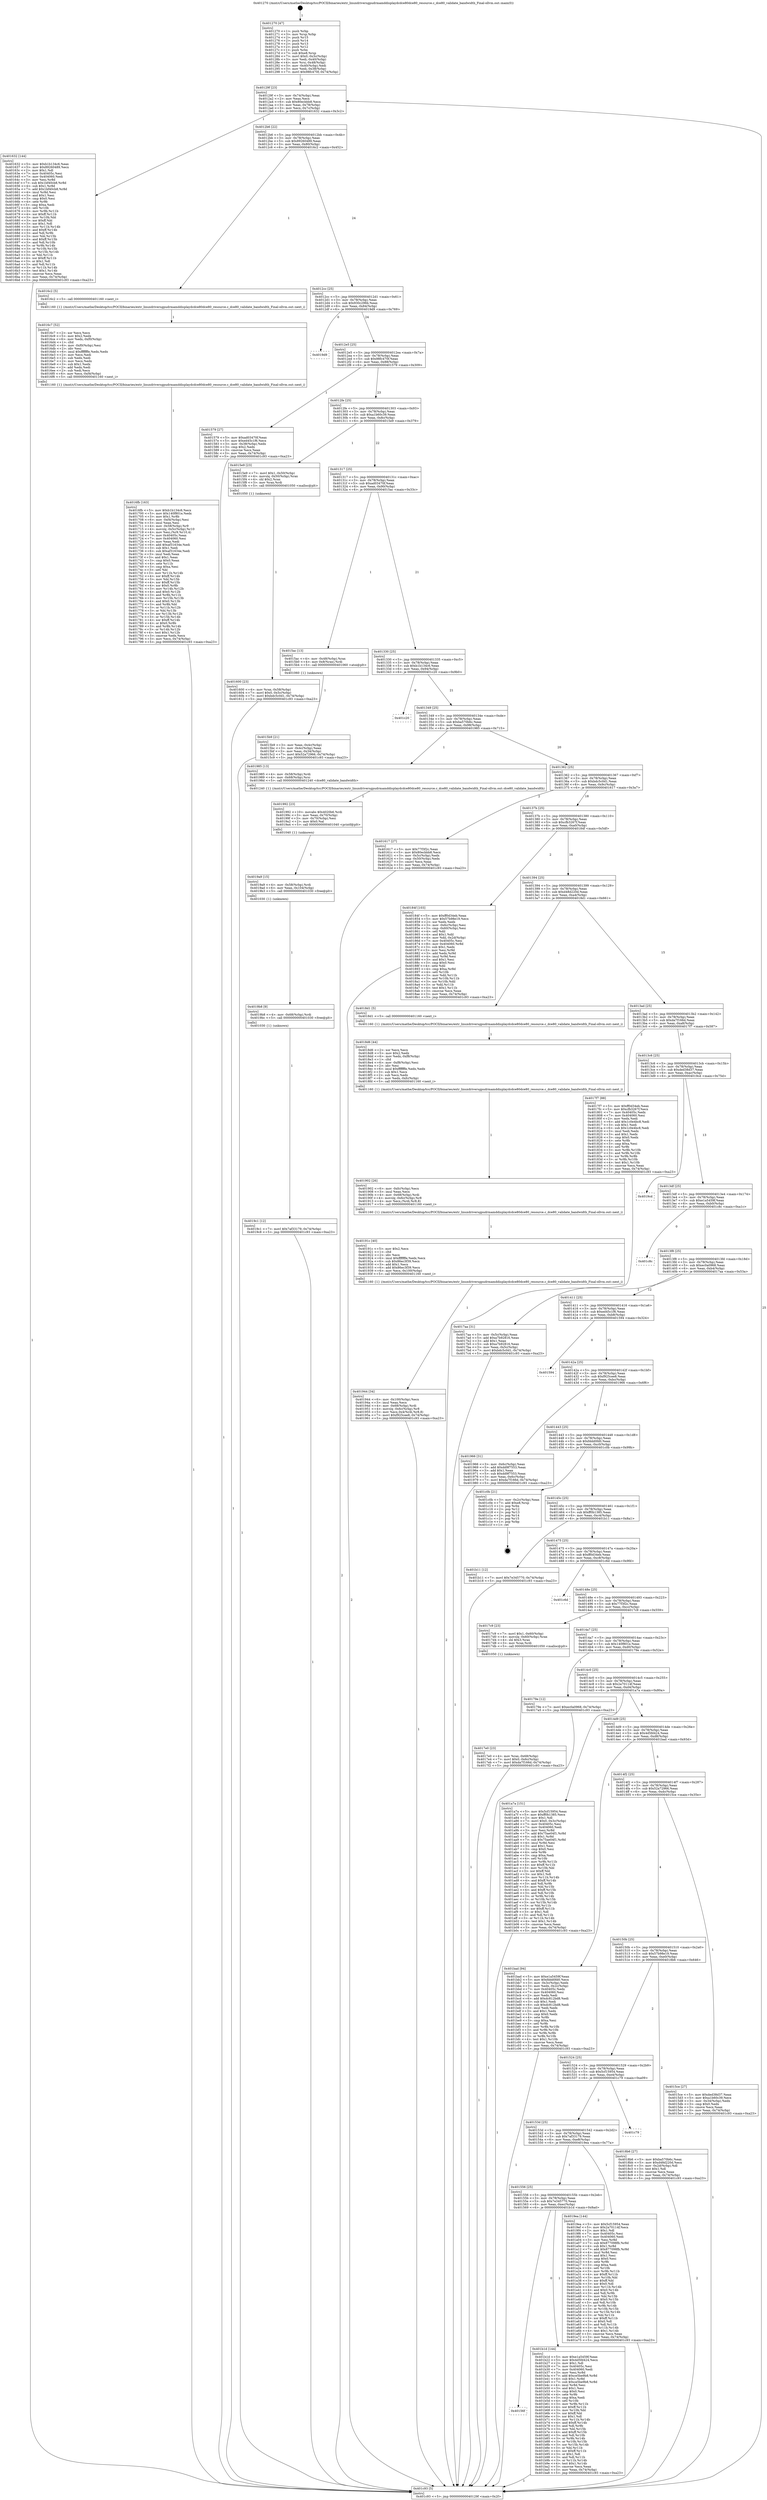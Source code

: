 digraph "0x401270" {
  label = "0x401270 (/mnt/c/Users/mathe/Desktop/tcc/POCII/binaries/extr_linuxdriversgpudrmamddisplaydcdce80dce80_resource.c_dce80_validate_bandwidth_Final-ollvm.out::main(0))"
  labelloc = "t"
  node[shape=record]

  Entry [label="",width=0.3,height=0.3,shape=circle,fillcolor=black,style=filled]
  "0x40129f" [label="{
     0x40129f [23]\l
     | [instrs]\l
     &nbsp;&nbsp;0x40129f \<+3\>: mov -0x74(%rbp),%eax\l
     &nbsp;&nbsp;0x4012a2 \<+2\>: mov %eax,%ecx\l
     &nbsp;&nbsp;0x4012a4 \<+6\>: sub $0x80ecbbb8,%ecx\l
     &nbsp;&nbsp;0x4012aa \<+3\>: mov %eax,-0x78(%rbp)\l
     &nbsp;&nbsp;0x4012ad \<+3\>: mov %ecx,-0x7c(%rbp)\l
     &nbsp;&nbsp;0x4012b0 \<+6\>: je 0000000000401632 \<main+0x3c2\>\l
  }"]
  "0x401632" [label="{
     0x401632 [144]\l
     | [instrs]\l
     &nbsp;&nbsp;0x401632 \<+5\>: mov $0xb1b134c6,%eax\l
     &nbsp;&nbsp;0x401637 \<+5\>: mov $0x89260489,%ecx\l
     &nbsp;&nbsp;0x40163c \<+2\>: mov $0x1,%dl\l
     &nbsp;&nbsp;0x40163e \<+7\>: mov 0x40405c,%esi\l
     &nbsp;&nbsp;0x401645 \<+7\>: mov 0x404060,%edi\l
     &nbsp;&nbsp;0x40164c \<+3\>: mov %esi,%r8d\l
     &nbsp;&nbsp;0x40164f \<+7\>: sub $0x1bf40cb8,%r8d\l
     &nbsp;&nbsp;0x401656 \<+4\>: sub $0x1,%r8d\l
     &nbsp;&nbsp;0x40165a \<+7\>: add $0x1bf40cb8,%r8d\l
     &nbsp;&nbsp;0x401661 \<+4\>: imul %r8d,%esi\l
     &nbsp;&nbsp;0x401665 \<+3\>: and $0x1,%esi\l
     &nbsp;&nbsp;0x401668 \<+3\>: cmp $0x0,%esi\l
     &nbsp;&nbsp;0x40166b \<+4\>: sete %r9b\l
     &nbsp;&nbsp;0x40166f \<+3\>: cmp $0xa,%edi\l
     &nbsp;&nbsp;0x401672 \<+4\>: setl %r10b\l
     &nbsp;&nbsp;0x401676 \<+3\>: mov %r9b,%r11b\l
     &nbsp;&nbsp;0x401679 \<+4\>: xor $0xff,%r11b\l
     &nbsp;&nbsp;0x40167d \<+3\>: mov %r10b,%bl\l
     &nbsp;&nbsp;0x401680 \<+3\>: xor $0xff,%bl\l
     &nbsp;&nbsp;0x401683 \<+3\>: xor $0x1,%dl\l
     &nbsp;&nbsp;0x401686 \<+3\>: mov %r11b,%r14b\l
     &nbsp;&nbsp;0x401689 \<+4\>: and $0xff,%r14b\l
     &nbsp;&nbsp;0x40168d \<+3\>: and %dl,%r9b\l
     &nbsp;&nbsp;0x401690 \<+3\>: mov %bl,%r15b\l
     &nbsp;&nbsp;0x401693 \<+4\>: and $0xff,%r15b\l
     &nbsp;&nbsp;0x401697 \<+3\>: and %dl,%r10b\l
     &nbsp;&nbsp;0x40169a \<+3\>: or %r9b,%r14b\l
     &nbsp;&nbsp;0x40169d \<+3\>: or %r10b,%r15b\l
     &nbsp;&nbsp;0x4016a0 \<+3\>: xor %r15b,%r14b\l
     &nbsp;&nbsp;0x4016a3 \<+3\>: or %bl,%r11b\l
     &nbsp;&nbsp;0x4016a6 \<+4\>: xor $0xff,%r11b\l
     &nbsp;&nbsp;0x4016aa \<+3\>: or $0x1,%dl\l
     &nbsp;&nbsp;0x4016ad \<+3\>: and %dl,%r11b\l
     &nbsp;&nbsp;0x4016b0 \<+3\>: or %r11b,%r14b\l
     &nbsp;&nbsp;0x4016b3 \<+4\>: test $0x1,%r14b\l
     &nbsp;&nbsp;0x4016b7 \<+3\>: cmovne %ecx,%eax\l
     &nbsp;&nbsp;0x4016ba \<+3\>: mov %eax,-0x74(%rbp)\l
     &nbsp;&nbsp;0x4016bd \<+5\>: jmp 0000000000401c93 \<main+0xa23\>\l
  }"]
  "0x4012b6" [label="{
     0x4012b6 [22]\l
     | [instrs]\l
     &nbsp;&nbsp;0x4012b6 \<+5\>: jmp 00000000004012bb \<main+0x4b\>\l
     &nbsp;&nbsp;0x4012bb \<+3\>: mov -0x78(%rbp),%eax\l
     &nbsp;&nbsp;0x4012be \<+5\>: sub $0x89260489,%eax\l
     &nbsp;&nbsp;0x4012c3 \<+3\>: mov %eax,-0x80(%rbp)\l
     &nbsp;&nbsp;0x4012c6 \<+6\>: je 00000000004016c2 \<main+0x452\>\l
  }"]
  Exit [label="",width=0.3,height=0.3,shape=circle,fillcolor=black,style=filled,peripheries=2]
  "0x4016c2" [label="{
     0x4016c2 [5]\l
     | [instrs]\l
     &nbsp;&nbsp;0x4016c2 \<+5\>: call 0000000000401160 \<next_i\>\l
     | [calls]\l
     &nbsp;&nbsp;0x401160 \{1\} (/mnt/c/Users/mathe/Desktop/tcc/POCII/binaries/extr_linuxdriversgpudrmamddisplaydcdce80dce80_resource.c_dce80_validate_bandwidth_Final-ollvm.out::next_i)\l
  }"]
  "0x4012cc" [label="{
     0x4012cc [25]\l
     | [instrs]\l
     &nbsp;&nbsp;0x4012cc \<+5\>: jmp 00000000004012d1 \<main+0x61\>\l
     &nbsp;&nbsp;0x4012d1 \<+3\>: mov -0x78(%rbp),%eax\l
     &nbsp;&nbsp;0x4012d4 \<+5\>: sub $0x930c296b,%eax\l
     &nbsp;&nbsp;0x4012d9 \<+6\>: mov %eax,-0x84(%rbp)\l
     &nbsp;&nbsp;0x4012df \<+6\>: je 00000000004019d9 \<main+0x769\>\l
  }"]
  "0x40156f" [label="{
     0x40156f\l
  }", style=dashed]
  "0x4019d9" [label="{
     0x4019d9\l
  }", style=dashed]
  "0x4012e5" [label="{
     0x4012e5 [25]\l
     | [instrs]\l
     &nbsp;&nbsp;0x4012e5 \<+5\>: jmp 00000000004012ea \<main+0x7a\>\l
     &nbsp;&nbsp;0x4012ea \<+3\>: mov -0x78(%rbp),%eax\l
     &nbsp;&nbsp;0x4012ed \<+5\>: sub $0x98fc470f,%eax\l
     &nbsp;&nbsp;0x4012f2 \<+6\>: mov %eax,-0x88(%rbp)\l
     &nbsp;&nbsp;0x4012f8 \<+6\>: je 0000000000401579 \<main+0x309\>\l
  }"]
  "0x401b1d" [label="{
     0x401b1d [144]\l
     | [instrs]\l
     &nbsp;&nbsp;0x401b1d \<+5\>: mov $0xe1a5459f,%eax\l
     &nbsp;&nbsp;0x401b22 \<+5\>: mov $0x4d5fd424,%ecx\l
     &nbsp;&nbsp;0x401b27 \<+2\>: mov $0x1,%dl\l
     &nbsp;&nbsp;0x401b29 \<+7\>: mov 0x40405c,%esi\l
     &nbsp;&nbsp;0x401b30 \<+7\>: mov 0x404060,%edi\l
     &nbsp;&nbsp;0x401b37 \<+3\>: mov %esi,%r8d\l
     &nbsp;&nbsp;0x401b3a \<+7\>: add $0xce5be9b8,%r8d\l
     &nbsp;&nbsp;0x401b41 \<+4\>: sub $0x1,%r8d\l
     &nbsp;&nbsp;0x401b45 \<+7\>: sub $0xce5be9b8,%r8d\l
     &nbsp;&nbsp;0x401b4c \<+4\>: imul %r8d,%esi\l
     &nbsp;&nbsp;0x401b50 \<+3\>: and $0x1,%esi\l
     &nbsp;&nbsp;0x401b53 \<+3\>: cmp $0x0,%esi\l
     &nbsp;&nbsp;0x401b56 \<+4\>: sete %r9b\l
     &nbsp;&nbsp;0x401b5a \<+3\>: cmp $0xa,%edi\l
     &nbsp;&nbsp;0x401b5d \<+4\>: setl %r10b\l
     &nbsp;&nbsp;0x401b61 \<+3\>: mov %r9b,%r11b\l
     &nbsp;&nbsp;0x401b64 \<+4\>: xor $0xff,%r11b\l
     &nbsp;&nbsp;0x401b68 \<+3\>: mov %r10b,%bl\l
     &nbsp;&nbsp;0x401b6b \<+3\>: xor $0xff,%bl\l
     &nbsp;&nbsp;0x401b6e \<+3\>: xor $0x1,%dl\l
     &nbsp;&nbsp;0x401b71 \<+3\>: mov %r11b,%r14b\l
     &nbsp;&nbsp;0x401b74 \<+4\>: and $0xff,%r14b\l
     &nbsp;&nbsp;0x401b78 \<+3\>: and %dl,%r9b\l
     &nbsp;&nbsp;0x401b7b \<+3\>: mov %bl,%r15b\l
     &nbsp;&nbsp;0x401b7e \<+4\>: and $0xff,%r15b\l
     &nbsp;&nbsp;0x401b82 \<+3\>: and %dl,%r10b\l
     &nbsp;&nbsp;0x401b85 \<+3\>: or %r9b,%r14b\l
     &nbsp;&nbsp;0x401b88 \<+3\>: or %r10b,%r15b\l
     &nbsp;&nbsp;0x401b8b \<+3\>: xor %r15b,%r14b\l
     &nbsp;&nbsp;0x401b8e \<+3\>: or %bl,%r11b\l
     &nbsp;&nbsp;0x401b91 \<+4\>: xor $0xff,%r11b\l
     &nbsp;&nbsp;0x401b95 \<+3\>: or $0x1,%dl\l
     &nbsp;&nbsp;0x401b98 \<+3\>: and %dl,%r11b\l
     &nbsp;&nbsp;0x401b9b \<+3\>: or %r11b,%r14b\l
     &nbsp;&nbsp;0x401b9e \<+4\>: test $0x1,%r14b\l
     &nbsp;&nbsp;0x401ba2 \<+3\>: cmovne %ecx,%eax\l
     &nbsp;&nbsp;0x401ba5 \<+3\>: mov %eax,-0x74(%rbp)\l
     &nbsp;&nbsp;0x401ba8 \<+5\>: jmp 0000000000401c93 \<main+0xa23\>\l
  }"]
  "0x401579" [label="{
     0x401579 [27]\l
     | [instrs]\l
     &nbsp;&nbsp;0x401579 \<+5\>: mov $0xad03470f,%eax\l
     &nbsp;&nbsp;0x40157e \<+5\>: mov $0xed45c1f6,%ecx\l
     &nbsp;&nbsp;0x401583 \<+3\>: mov -0x38(%rbp),%edx\l
     &nbsp;&nbsp;0x401586 \<+3\>: cmp $0x2,%edx\l
     &nbsp;&nbsp;0x401589 \<+3\>: cmovne %ecx,%eax\l
     &nbsp;&nbsp;0x40158c \<+3\>: mov %eax,-0x74(%rbp)\l
     &nbsp;&nbsp;0x40158f \<+5\>: jmp 0000000000401c93 \<main+0xa23\>\l
  }"]
  "0x4012fe" [label="{
     0x4012fe [25]\l
     | [instrs]\l
     &nbsp;&nbsp;0x4012fe \<+5\>: jmp 0000000000401303 \<main+0x93\>\l
     &nbsp;&nbsp;0x401303 \<+3\>: mov -0x78(%rbp),%eax\l
     &nbsp;&nbsp;0x401306 \<+5\>: sub $0xa1b60c39,%eax\l
     &nbsp;&nbsp;0x40130b \<+6\>: mov %eax,-0x8c(%rbp)\l
     &nbsp;&nbsp;0x401311 \<+6\>: je 00000000004015e9 \<main+0x379\>\l
  }"]
  "0x401c93" [label="{
     0x401c93 [5]\l
     | [instrs]\l
     &nbsp;&nbsp;0x401c93 \<+5\>: jmp 000000000040129f \<main+0x2f\>\l
  }"]
  "0x401270" [label="{
     0x401270 [47]\l
     | [instrs]\l
     &nbsp;&nbsp;0x401270 \<+1\>: push %rbp\l
     &nbsp;&nbsp;0x401271 \<+3\>: mov %rsp,%rbp\l
     &nbsp;&nbsp;0x401274 \<+2\>: push %r15\l
     &nbsp;&nbsp;0x401276 \<+2\>: push %r14\l
     &nbsp;&nbsp;0x401278 \<+2\>: push %r13\l
     &nbsp;&nbsp;0x40127a \<+2\>: push %r12\l
     &nbsp;&nbsp;0x40127c \<+1\>: push %rbx\l
     &nbsp;&nbsp;0x40127d \<+7\>: sub $0xe8,%rsp\l
     &nbsp;&nbsp;0x401284 \<+7\>: movl $0x0,-0x3c(%rbp)\l
     &nbsp;&nbsp;0x40128b \<+3\>: mov %edi,-0x40(%rbp)\l
     &nbsp;&nbsp;0x40128e \<+4\>: mov %rsi,-0x48(%rbp)\l
     &nbsp;&nbsp;0x401292 \<+3\>: mov -0x40(%rbp),%edi\l
     &nbsp;&nbsp;0x401295 \<+3\>: mov %edi,-0x38(%rbp)\l
     &nbsp;&nbsp;0x401298 \<+7\>: movl $0x98fc470f,-0x74(%rbp)\l
  }"]
  "0x401556" [label="{
     0x401556 [25]\l
     | [instrs]\l
     &nbsp;&nbsp;0x401556 \<+5\>: jmp 000000000040155b \<main+0x2eb\>\l
     &nbsp;&nbsp;0x40155b \<+3\>: mov -0x78(%rbp),%eax\l
     &nbsp;&nbsp;0x40155e \<+5\>: sub $0x7e345770,%eax\l
     &nbsp;&nbsp;0x401563 \<+6\>: mov %eax,-0xec(%rbp)\l
     &nbsp;&nbsp;0x401569 \<+6\>: je 0000000000401b1d \<main+0x8ad\>\l
  }"]
  "0x4015e9" [label="{
     0x4015e9 [23]\l
     | [instrs]\l
     &nbsp;&nbsp;0x4015e9 \<+7\>: movl $0x1,-0x50(%rbp)\l
     &nbsp;&nbsp;0x4015f0 \<+4\>: movslq -0x50(%rbp),%rax\l
     &nbsp;&nbsp;0x4015f4 \<+4\>: shl $0x2,%rax\l
     &nbsp;&nbsp;0x4015f8 \<+3\>: mov %rax,%rdi\l
     &nbsp;&nbsp;0x4015fb \<+5\>: call 0000000000401050 \<malloc@plt\>\l
     | [calls]\l
     &nbsp;&nbsp;0x401050 \{1\} (unknown)\l
  }"]
  "0x401317" [label="{
     0x401317 [25]\l
     | [instrs]\l
     &nbsp;&nbsp;0x401317 \<+5\>: jmp 000000000040131c \<main+0xac\>\l
     &nbsp;&nbsp;0x40131c \<+3\>: mov -0x78(%rbp),%eax\l
     &nbsp;&nbsp;0x40131f \<+5\>: sub $0xad03470f,%eax\l
     &nbsp;&nbsp;0x401324 \<+6\>: mov %eax,-0x90(%rbp)\l
     &nbsp;&nbsp;0x40132a \<+6\>: je 00000000004015ac \<main+0x33c\>\l
  }"]
  "0x4019ea" [label="{
     0x4019ea [144]\l
     | [instrs]\l
     &nbsp;&nbsp;0x4019ea \<+5\>: mov $0x5cf15954,%eax\l
     &nbsp;&nbsp;0x4019ef \<+5\>: mov $0x2a70114f,%ecx\l
     &nbsp;&nbsp;0x4019f4 \<+2\>: mov $0x1,%dl\l
     &nbsp;&nbsp;0x4019f6 \<+7\>: mov 0x40405c,%esi\l
     &nbsp;&nbsp;0x4019fd \<+7\>: mov 0x404060,%edi\l
     &nbsp;&nbsp;0x401a04 \<+3\>: mov %esi,%r8d\l
     &nbsp;&nbsp;0x401a07 \<+7\>: sub $0x877098fb,%r8d\l
     &nbsp;&nbsp;0x401a0e \<+4\>: sub $0x1,%r8d\l
     &nbsp;&nbsp;0x401a12 \<+7\>: add $0x877098fb,%r8d\l
     &nbsp;&nbsp;0x401a19 \<+4\>: imul %r8d,%esi\l
     &nbsp;&nbsp;0x401a1d \<+3\>: and $0x1,%esi\l
     &nbsp;&nbsp;0x401a20 \<+3\>: cmp $0x0,%esi\l
     &nbsp;&nbsp;0x401a23 \<+4\>: sete %r9b\l
     &nbsp;&nbsp;0x401a27 \<+3\>: cmp $0xa,%edi\l
     &nbsp;&nbsp;0x401a2a \<+4\>: setl %r10b\l
     &nbsp;&nbsp;0x401a2e \<+3\>: mov %r9b,%r11b\l
     &nbsp;&nbsp;0x401a31 \<+4\>: xor $0xff,%r11b\l
     &nbsp;&nbsp;0x401a35 \<+3\>: mov %r10b,%bl\l
     &nbsp;&nbsp;0x401a38 \<+3\>: xor $0xff,%bl\l
     &nbsp;&nbsp;0x401a3b \<+3\>: xor $0x0,%dl\l
     &nbsp;&nbsp;0x401a3e \<+3\>: mov %r11b,%r14b\l
     &nbsp;&nbsp;0x401a41 \<+4\>: and $0x0,%r14b\l
     &nbsp;&nbsp;0x401a45 \<+3\>: and %dl,%r9b\l
     &nbsp;&nbsp;0x401a48 \<+3\>: mov %bl,%r15b\l
     &nbsp;&nbsp;0x401a4b \<+4\>: and $0x0,%r15b\l
     &nbsp;&nbsp;0x401a4f \<+3\>: and %dl,%r10b\l
     &nbsp;&nbsp;0x401a52 \<+3\>: or %r9b,%r14b\l
     &nbsp;&nbsp;0x401a55 \<+3\>: or %r10b,%r15b\l
     &nbsp;&nbsp;0x401a58 \<+3\>: xor %r15b,%r14b\l
     &nbsp;&nbsp;0x401a5b \<+3\>: or %bl,%r11b\l
     &nbsp;&nbsp;0x401a5e \<+4\>: xor $0xff,%r11b\l
     &nbsp;&nbsp;0x401a62 \<+3\>: or $0x0,%dl\l
     &nbsp;&nbsp;0x401a65 \<+3\>: and %dl,%r11b\l
     &nbsp;&nbsp;0x401a68 \<+3\>: or %r11b,%r14b\l
     &nbsp;&nbsp;0x401a6b \<+4\>: test $0x1,%r14b\l
     &nbsp;&nbsp;0x401a6f \<+3\>: cmovne %ecx,%eax\l
     &nbsp;&nbsp;0x401a72 \<+3\>: mov %eax,-0x74(%rbp)\l
     &nbsp;&nbsp;0x401a75 \<+5\>: jmp 0000000000401c93 \<main+0xa23\>\l
  }"]
  "0x4015ac" [label="{
     0x4015ac [13]\l
     | [instrs]\l
     &nbsp;&nbsp;0x4015ac \<+4\>: mov -0x48(%rbp),%rax\l
     &nbsp;&nbsp;0x4015b0 \<+4\>: mov 0x8(%rax),%rdi\l
     &nbsp;&nbsp;0x4015b4 \<+5\>: call 0000000000401060 \<atoi@plt\>\l
     | [calls]\l
     &nbsp;&nbsp;0x401060 \{1\} (unknown)\l
  }"]
  "0x401330" [label="{
     0x401330 [25]\l
     | [instrs]\l
     &nbsp;&nbsp;0x401330 \<+5\>: jmp 0000000000401335 \<main+0xc5\>\l
     &nbsp;&nbsp;0x401335 \<+3\>: mov -0x78(%rbp),%eax\l
     &nbsp;&nbsp;0x401338 \<+5\>: sub $0xb1b134c6,%eax\l
     &nbsp;&nbsp;0x40133d \<+6\>: mov %eax,-0x94(%rbp)\l
     &nbsp;&nbsp;0x401343 \<+6\>: je 0000000000401c20 \<main+0x9b0\>\l
  }"]
  "0x4015b9" [label="{
     0x4015b9 [21]\l
     | [instrs]\l
     &nbsp;&nbsp;0x4015b9 \<+3\>: mov %eax,-0x4c(%rbp)\l
     &nbsp;&nbsp;0x4015bc \<+3\>: mov -0x4c(%rbp),%eax\l
     &nbsp;&nbsp;0x4015bf \<+3\>: mov %eax,-0x34(%rbp)\l
     &nbsp;&nbsp;0x4015c2 \<+7\>: movl $0x52a72966,-0x74(%rbp)\l
     &nbsp;&nbsp;0x4015c9 \<+5\>: jmp 0000000000401c93 \<main+0xa23\>\l
  }"]
  "0x40153d" [label="{
     0x40153d [25]\l
     | [instrs]\l
     &nbsp;&nbsp;0x40153d \<+5\>: jmp 0000000000401542 \<main+0x2d2\>\l
     &nbsp;&nbsp;0x401542 \<+3\>: mov -0x78(%rbp),%eax\l
     &nbsp;&nbsp;0x401545 \<+5\>: sub $0x7af33179,%eax\l
     &nbsp;&nbsp;0x40154a \<+6\>: mov %eax,-0xe8(%rbp)\l
     &nbsp;&nbsp;0x401550 \<+6\>: je 00000000004019ea \<main+0x77a\>\l
  }"]
  "0x401c20" [label="{
     0x401c20\l
  }", style=dashed]
  "0x401349" [label="{
     0x401349 [25]\l
     | [instrs]\l
     &nbsp;&nbsp;0x401349 \<+5\>: jmp 000000000040134e \<main+0xde\>\l
     &nbsp;&nbsp;0x40134e \<+3\>: mov -0x78(%rbp),%eax\l
     &nbsp;&nbsp;0x401351 \<+5\>: sub $0xba570b6c,%eax\l
     &nbsp;&nbsp;0x401356 \<+6\>: mov %eax,-0x98(%rbp)\l
     &nbsp;&nbsp;0x40135c \<+6\>: je 0000000000401985 \<main+0x715\>\l
  }"]
  "0x401c79" [label="{
     0x401c79\l
  }", style=dashed]
  "0x401985" [label="{
     0x401985 [13]\l
     | [instrs]\l
     &nbsp;&nbsp;0x401985 \<+4\>: mov -0x58(%rbp),%rdi\l
     &nbsp;&nbsp;0x401989 \<+4\>: mov -0x68(%rbp),%rsi\l
     &nbsp;&nbsp;0x40198d \<+5\>: call 0000000000401240 \<dce80_validate_bandwidth\>\l
     | [calls]\l
     &nbsp;&nbsp;0x401240 \{1\} (/mnt/c/Users/mathe/Desktop/tcc/POCII/binaries/extr_linuxdriversgpudrmamddisplaydcdce80dce80_resource.c_dce80_validate_bandwidth_Final-ollvm.out::dce80_validate_bandwidth)\l
  }"]
  "0x401362" [label="{
     0x401362 [25]\l
     | [instrs]\l
     &nbsp;&nbsp;0x401362 \<+5\>: jmp 0000000000401367 \<main+0xf7\>\l
     &nbsp;&nbsp;0x401367 \<+3\>: mov -0x78(%rbp),%eax\l
     &nbsp;&nbsp;0x40136a \<+5\>: sub $0xbdc5c0d1,%eax\l
     &nbsp;&nbsp;0x40136f \<+6\>: mov %eax,-0x9c(%rbp)\l
     &nbsp;&nbsp;0x401375 \<+6\>: je 0000000000401617 \<main+0x3a7\>\l
  }"]
  "0x4019c1" [label="{
     0x4019c1 [12]\l
     | [instrs]\l
     &nbsp;&nbsp;0x4019c1 \<+7\>: movl $0x7af33179,-0x74(%rbp)\l
     &nbsp;&nbsp;0x4019c8 \<+5\>: jmp 0000000000401c93 \<main+0xa23\>\l
  }"]
  "0x401617" [label="{
     0x401617 [27]\l
     | [instrs]\l
     &nbsp;&nbsp;0x401617 \<+5\>: mov $0x77f3f2c,%eax\l
     &nbsp;&nbsp;0x40161c \<+5\>: mov $0x80ecbbb8,%ecx\l
     &nbsp;&nbsp;0x401621 \<+3\>: mov -0x5c(%rbp),%edx\l
     &nbsp;&nbsp;0x401624 \<+3\>: cmp -0x50(%rbp),%edx\l
     &nbsp;&nbsp;0x401627 \<+3\>: cmovl %ecx,%eax\l
     &nbsp;&nbsp;0x40162a \<+3\>: mov %eax,-0x74(%rbp)\l
     &nbsp;&nbsp;0x40162d \<+5\>: jmp 0000000000401c93 \<main+0xa23\>\l
  }"]
  "0x40137b" [label="{
     0x40137b [25]\l
     | [instrs]\l
     &nbsp;&nbsp;0x40137b \<+5\>: jmp 0000000000401380 \<main+0x110\>\l
     &nbsp;&nbsp;0x401380 \<+3\>: mov -0x78(%rbp),%eax\l
     &nbsp;&nbsp;0x401383 \<+5\>: sub $0xcfb3267f,%eax\l
     &nbsp;&nbsp;0x401388 \<+6\>: mov %eax,-0xa0(%rbp)\l
     &nbsp;&nbsp;0x40138e \<+6\>: je 000000000040184f \<main+0x5df\>\l
  }"]
  "0x4019b8" [label="{
     0x4019b8 [9]\l
     | [instrs]\l
     &nbsp;&nbsp;0x4019b8 \<+4\>: mov -0x68(%rbp),%rdi\l
     &nbsp;&nbsp;0x4019bc \<+5\>: call 0000000000401030 \<free@plt\>\l
     | [calls]\l
     &nbsp;&nbsp;0x401030 \{1\} (unknown)\l
  }"]
  "0x40184f" [label="{
     0x40184f [103]\l
     | [instrs]\l
     &nbsp;&nbsp;0x40184f \<+5\>: mov $0xff0d34eb,%eax\l
     &nbsp;&nbsp;0x401854 \<+5\>: mov $0x57b98e19,%ecx\l
     &nbsp;&nbsp;0x401859 \<+2\>: xor %edx,%edx\l
     &nbsp;&nbsp;0x40185b \<+3\>: mov -0x6c(%rbp),%esi\l
     &nbsp;&nbsp;0x40185e \<+3\>: cmp -0x60(%rbp),%esi\l
     &nbsp;&nbsp;0x401861 \<+4\>: setl %dil\l
     &nbsp;&nbsp;0x401865 \<+4\>: and $0x1,%dil\l
     &nbsp;&nbsp;0x401869 \<+4\>: mov %dil,-0x2d(%rbp)\l
     &nbsp;&nbsp;0x40186d \<+7\>: mov 0x40405c,%esi\l
     &nbsp;&nbsp;0x401874 \<+8\>: mov 0x404060,%r8d\l
     &nbsp;&nbsp;0x40187c \<+3\>: sub $0x1,%edx\l
     &nbsp;&nbsp;0x40187f \<+3\>: mov %esi,%r9d\l
     &nbsp;&nbsp;0x401882 \<+3\>: add %edx,%r9d\l
     &nbsp;&nbsp;0x401885 \<+4\>: imul %r9d,%esi\l
     &nbsp;&nbsp;0x401889 \<+3\>: and $0x1,%esi\l
     &nbsp;&nbsp;0x40188c \<+3\>: cmp $0x0,%esi\l
     &nbsp;&nbsp;0x40188f \<+4\>: sete %dil\l
     &nbsp;&nbsp;0x401893 \<+4\>: cmp $0xa,%r8d\l
     &nbsp;&nbsp;0x401897 \<+4\>: setl %r10b\l
     &nbsp;&nbsp;0x40189b \<+3\>: mov %dil,%r11b\l
     &nbsp;&nbsp;0x40189e \<+3\>: and %r10b,%r11b\l
     &nbsp;&nbsp;0x4018a1 \<+3\>: xor %r10b,%dil\l
     &nbsp;&nbsp;0x4018a4 \<+3\>: or %dil,%r11b\l
     &nbsp;&nbsp;0x4018a7 \<+4\>: test $0x1,%r11b\l
     &nbsp;&nbsp;0x4018ab \<+3\>: cmovne %ecx,%eax\l
     &nbsp;&nbsp;0x4018ae \<+3\>: mov %eax,-0x74(%rbp)\l
     &nbsp;&nbsp;0x4018b1 \<+5\>: jmp 0000000000401c93 \<main+0xa23\>\l
  }"]
  "0x401394" [label="{
     0x401394 [25]\l
     | [instrs]\l
     &nbsp;&nbsp;0x401394 \<+5\>: jmp 0000000000401399 \<main+0x129\>\l
     &nbsp;&nbsp;0x401399 \<+3\>: mov -0x78(%rbp),%eax\l
     &nbsp;&nbsp;0x40139c \<+5\>: sub $0xd48d220d,%eax\l
     &nbsp;&nbsp;0x4013a1 \<+6\>: mov %eax,-0xa4(%rbp)\l
     &nbsp;&nbsp;0x4013a7 \<+6\>: je 00000000004018d1 \<main+0x661\>\l
  }"]
  "0x4019a9" [label="{
     0x4019a9 [15]\l
     | [instrs]\l
     &nbsp;&nbsp;0x4019a9 \<+4\>: mov -0x58(%rbp),%rdi\l
     &nbsp;&nbsp;0x4019ad \<+6\>: mov %eax,-0x104(%rbp)\l
     &nbsp;&nbsp;0x4019b3 \<+5\>: call 0000000000401030 \<free@plt\>\l
     | [calls]\l
     &nbsp;&nbsp;0x401030 \{1\} (unknown)\l
  }"]
  "0x4018d1" [label="{
     0x4018d1 [5]\l
     | [instrs]\l
     &nbsp;&nbsp;0x4018d1 \<+5\>: call 0000000000401160 \<next_i\>\l
     | [calls]\l
     &nbsp;&nbsp;0x401160 \{1\} (/mnt/c/Users/mathe/Desktop/tcc/POCII/binaries/extr_linuxdriversgpudrmamddisplaydcdce80dce80_resource.c_dce80_validate_bandwidth_Final-ollvm.out::next_i)\l
  }"]
  "0x4013ad" [label="{
     0x4013ad [25]\l
     | [instrs]\l
     &nbsp;&nbsp;0x4013ad \<+5\>: jmp 00000000004013b2 \<main+0x142\>\l
     &nbsp;&nbsp;0x4013b2 \<+3\>: mov -0x78(%rbp),%eax\l
     &nbsp;&nbsp;0x4013b5 \<+5\>: sub $0xda7f166d,%eax\l
     &nbsp;&nbsp;0x4013ba \<+6\>: mov %eax,-0xa8(%rbp)\l
     &nbsp;&nbsp;0x4013c0 \<+6\>: je 00000000004017f7 \<main+0x587\>\l
  }"]
  "0x401992" [label="{
     0x401992 [23]\l
     | [instrs]\l
     &nbsp;&nbsp;0x401992 \<+10\>: movabs $0x4020b6,%rdi\l
     &nbsp;&nbsp;0x40199c \<+3\>: mov %eax,-0x70(%rbp)\l
     &nbsp;&nbsp;0x40199f \<+3\>: mov -0x70(%rbp),%esi\l
     &nbsp;&nbsp;0x4019a2 \<+2\>: mov $0x0,%al\l
     &nbsp;&nbsp;0x4019a4 \<+5\>: call 0000000000401040 \<printf@plt\>\l
     | [calls]\l
     &nbsp;&nbsp;0x401040 \{1\} (unknown)\l
  }"]
  "0x4017f7" [label="{
     0x4017f7 [88]\l
     | [instrs]\l
     &nbsp;&nbsp;0x4017f7 \<+5\>: mov $0xff0d34eb,%eax\l
     &nbsp;&nbsp;0x4017fc \<+5\>: mov $0xcfb3267f,%ecx\l
     &nbsp;&nbsp;0x401801 \<+7\>: mov 0x40405c,%edx\l
     &nbsp;&nbsp;0x401808 \<+7\>: mov 0x404060,%esi\l
     &nbsp;&nbsp;0x40180f \<+2\>: mov %edx,%edi\l
     &nbsp;&nbsp;0x401811 \<+6\>: add $0x1c0e4bc8,%edi\l
     &nbsp;&nbsp;0x401817 \<+3\>: sub $0x1,%edi\l
     &nbsp;&nbsp;0x40181a \<+6\>: sub $0x1c0e4bc8,%edi\l
     &nbsp;&nbsp;0x401820 \<+3\>: imul %edi,%edx\l
     &nbsp;&nbsp;0x401823 \<+3\>: and $0x1,%edx\l
     &nbsp;&nbsp;0x401826 \<+3\>: cmp $0x0,%edx\l
     &nbsp;&nbsp;0x401829 \<+4\>: sete %r8b\l
     &nbsp;&nbsp;0x40182d \<+3\>: cmp $0xa,%esi\l
     &nbsp;&nbsp;0x401830 \<+4\>: setl %r9b\l
     &nbsp;&nbsp;0x401834 \<+3\>: mov %r8b,%r10b\l
     &nbsp;&nbsp;0x401837 \<+3\>: and %r9b,%r10b\l
     &nbsp;&nbsp;0x40183a \<+3\>: xor %r9b,%r8b\l
     &nbsp;&nbsp;0x40183d \<+3\>: or %r8b,%r10b\l
     &nbsp;&nbsp;0x401840 \<+4\>: test $0x1,%r10b\l
     &nbsp;&nbsp;0x401844 \<+3\>: cmovne %ecx,%eax\l
     &nbsp;&nbsp;0x401847 \<+3\>: mov %eax,-0x74(%rbp)\l
     &nbsp;&nbsp;0x40184a \<+5\>: jmp 0000000000401c93 \<main+0xa23\>\l
  }"]
  "0x4013c6" [label="{
     0x4013c6 [25]\l
     | [instrs]\l
     &nbsp;&nbsp;0x4013c6 \<+5\>: jmp 00000000004013cb \<main+0x15b\>\l
     &nbsp;&nbsp;0x4013cb \<+3\>: mov -0x78(%rbp),%eax\l
     &nbsp;&nbsp;0x4013ce \<+5\>: sub $0xded38d37,%eax\l
     &nbsp;&nbsp;0x4013d3 \<+6\>: mov %eax,-0xac(%rbp)\l
     &nbsp;&nbsp;0x4013d9 \<+6\>: je 00000000004019cd \<main+0x75d\>\l
  }"]
  "0x401944" [label="{
     0x401944 [34]\l
     | [instrs]\l
     &nbsp;&nbsp;0x401944 \<+6\>: mov -0x100(%rbp),%ecx\l
     &nbsp;&nbsp;0x40194a \<+3\>: imul %eax,%ecx\l
     &nbsp;&nbsp;0x40194d \<+4\>: mov -0x68(%rbp),%rdi\l
     &nbsp;&nbsp;0x401951 \<+4\>: movslq -0x6c(%rbp),%r8\l
     &nbsp;&nbsp;0x401955 \<+5\>: mov %ecx,0x4(%rdi,%r8,8)\l
     &nbsp;&nbsp;0x40195a \<+7\>: movl $0xf925cee8,-0x74(%rbp)\l
     &nbsp;&nbsp;0x401961 \<+5\>: jmp 0000000000401c93 \<main+0xa23\>\l
  }"]
  "0x4019cd" [label="{
     0x4019cd\l
  }", style=dashed]
  "0x4013df" [label="{
     0x4013df [25]\l
     | [instrs]\l
     &nbsp;&nbsp;0x4013df \<+5\>: jmp 00000000004013e4 \<main+0x174\>\l
     &nbsp;&nbsp;0x4013e4 \<+3\>: mov -0x78(%rbp),%eax\l
     &nbsp;&nbsp;0x4013e7 \<+5\>: sub $0xe1a5459f,%eax\l
     &nbsp;&nbsp;0x4013ec \<+6\>: mov %eax,-0xb0(%rbp)\l
     &nbsp;&nbsp;0x4013f2 \<+6\>: je 0000000000401c8c \<main+0xa1c\>\l
  }"]
  "0x40191c" [label="{
     0x40191c [40]\l
     | [instrs]\l
     &nbsp;&nbsp;0x40191c \<+5\>: mov $0x2,%ecx\l
     &nbsp;&nbsp;0x401921 \<+1\>: cltd\l
     &nbsp;&nbsp;0x401922 \<+2\>: idiv %ecx\l
     &nbsp;&nbsp;0x401924 \<+6\>: imul $0xfffffffe,%edx,%ecx\l
     &nbsp;&nbsp;0x40192a \<+6\>: sub $0x86ec3f39,%ecx\l
     &nbsp;&nbsp;0x401930 \<+3\>: add $0x1,%ecx\l
     &nbsp;&nbsp;0x401933 \<+6\>: add $0x86ec3f39,%ecx\l
     &nbsp;&nbsp;0x401939 \<+6\>: mov %ecx,-0x100(%rbp)\l
     &nbsp;&nbsp;0x40193f \<+5\>: call 0000000000401160 \<next_i\>\l
     | [calls]\l
     &nbsp;&nbsp;0x401160 \{1\} (/mnt/c/Users/mathe/Desktop/tcc/POCII/binaries/extr_linuxdriversgpudrmamddisplaydcdce80dce80_resource.c_dce80_validate_bandwidth_Final-ollvm.out::next_i)\l
  }"]
  "0x401c8c" [label="{
     0x401c8c\l
  }", style=dashed]
  "0x4013f8" [label="{
     0x4013f8 [25]\l
     | [instrs]\l
     &nbsp;&nbsp;0x4013f8 \<+5\>: jmp 00000000004013fd \<main+0x18d\>\l
     &nbsp;&nbsp;0x4013fd \<+3\>: mov -0x78(%rbp),%eax\l
     &nbsp;&nbsp;0x401400 \<+5\>: sub $0xec0a0968,%eax\l
     &nbsp;&nbsp;0x401405 \<+6\>: mov %eax,-0xb4(%rbp)\l
     &nbsp;&nbsp;0x40140b \<+6\>: je 00000000004017aa \<main+0x53a\>\l
  }"]
  "0x401902" [label="{
     0x401902 [26]\l
     | [instrs]\l
     &nbsp;&nbsp;0x401902 \<+6\>: mov -0xfc(%rbp),%ecx\l
     &nbsp;&nbsp;0x401908 \<+3\>: imul %eax,%ecx\l
     &nbsp;&nbsp;0x40190b \<+4\>: mov -0x68(%rbp),%rdi\l
     &nbsp;&nbsp;0x40190f \<+4\>: movslq -0x6c(%rbp),%r8\l
     &nbsp;&nbsp;0x401913 \<+4\>: mov %ecx,(%rdi,%r8,8)\l
     &nbsp;&nbsp;0x401917 \<+5\>: call 0000000000401160 \<next_i\>\l
     | [calls]\l
     &nbsp;&nbsp;0x401160 \{1\} (/mnt/c/Users/mathe/Desktop/tcc/POCII/binaries/extr_linuxdriversgpudrmamddisplaydcdce80dce80_resource.c_dce80_validate_bandwidth_Final-ollvm.out::next_i)\l
  }"]
  "0x4017aa" [label="{
     0x4017aa [31]\l
     | [instrs]\l
     &nbsp;&nbsp;0x4017aa \<+3\>: mov -0x5c(%rbp),%eax\l
     &nbsp;&nbsp;0x4017ad \<+5\>: add $0xa7b92816,%eax\l
     &nbsp;&nbsp;0x4017b2 \<+3\>: add $0x1,%eax\l
     &nbsp;&nbsp;0x4017b5 \<+5\>: sub $0xa7b92816,%eax\l
     &nbsp;&nbsp;0x4017ba \<+3\>: mov %eax,-0x5c(%rbp)\l
     &nbsp;&nbsp;0x4017bd \<+7\>: movl $0xbdc5c0d1,-0x74(%rbp)\l
     &nbsp;&nbsp;0x4017c4 \<+5\>: jmp 0000000000401c93 \<main+0xa23\>\l
  }"]
  "0x401411" [label="{
     0x401411 [25]\l
     | [instrs]\l
     &nbsp;&nbsp;0x401411 \<+5\>: jmp 0000000000401416 \<main+0x1a6\>\l
     &nbsp;&nbsp;0x401416 \<+3\>: mov -0x78(%rbp),%eax\l
     &nbsp;&nbsp;0x401419 \<+5\>: sub $0xed45c1f6,%eax\l
     &nbsp;&nbsp;0x40141e \<+6\>: mov %eax,-0xb8(%rbp)\l
     &nbsp;&nbsp;0x401424 \<+6\>: je 0000000000401594 \<main+0x324\>\l
  }"]
  "0x4018d6" [label="{
     0x4018d6 [44]\l
     | [instrs]\l
     &nbsp;&nbsp;0x4018d6 \<+2\>: xor %ecx,%ecx\l
     &nbsp;&nbsp;0x4018d8 \<+5\>: mov $0x2,%edx\l
     &nbsp;&nbsp;0x4018dd \<+6\>: mov %edx,-0xf8(%rbp)\l
     &nbsp;&nbsp;0x4018e3 \<+1\>: cltd\l
     &nbsp;&nbsp;0x4018e4 \<+6\>: mov -0xf8(%rbp),%esi\l
     &nbsp;&nbsp;0x4018ea \<+2\>: idiv %esi\l
     &nbsp;&nbsp;0x4018ec \<+6\>: imul $0xfffffffe,%edx,%edx\l
     &nbsp;&nbsp;0x4018f2 \<+3\>: sub $0x1,%ecx\l
     &nbsp;&nbsp;0x4018f5 \<+2\>: sub %ecx,%edx\l
     &nbsp;&nbsp;0x4018f7 \<+6\>: mov %edx,-0xfc(%rbp)\l
     &nbsp;&nbsp;0x4018fd \<+5\>: call 0000000000401160 \<next_i\>\l
     | [calls]\l
     &nbsp;&nbsp;0x401160 \{1\} (/mnt/c/Users/mathe/Desktop/tcc/POCII/binaries/extr_linuxdriversgpudrmamddisplaydcdce80dce80_resource.c_dce80_validate_bandwidth_Final-ollvm.out::next_i)\l
  }"]
  "0x401594" [label="{
     0x401594\l
  }", style=dashed]
  "0x40142a" [label="{
     0x40142a [25]\l
     | [instrs]\l
     &nbsp;&nbsp;0x40142a \<+5\>: jmp 000000000040142f \<main+0x1bf\>\l
     &nbsp;&nbsp;0x40142f \<+3\>: mov -0x78(%rbp),%eax\l
     &nbsp;&nbsp;0x401432 \<+5\>: sub $0xf925cee8,%eax\l
     &nbsp;&nbsp;0x401437 \<+6\>: mov %eax,-0xbc(%rbp)\l
     &nbsp;&nbsp;0x40143d \<+6\>: je 0000000000401966 \<main+0x6f6\>\l
  }"]
  "0x401524" [label="{
     0x401524 [25]\l
     | [instrs]\l
     &nbsp;&nbsp;0x401524 \<+5\>: jmp 0000000000401529 \<main+0x2b9\>\l
     &nbsp;&nbsp;0x401529 \<+3\>: mov -0x78(%rbp),%eax\l
     &nbsp;&nbsp;0x40152c \<+5\>: sub $0x5cf15954,%eax\l
     &nbsp;&nbsp;0x401531 \<+6\>: mov %eax,-0xe4(%rbp)\l
     &nbsp;&nbsp;0x401537 \<+6\>: je 0000000000401c79 \<main+0xa09\>\l
  }"]
  "0x401966" [label="{
     0x401966 [31]\l
     | [instrs]\l
     &nbsp;&nbsp;0x401966 \<+3\>: mov -0x6c(%rbp),%eax\l
     &nbsp;&nbsp;0x401969 \<+5\>: add $0xdd9f7553,%eax\l
     &nbsp;&nbsp;0x40196e \<+3\>: add $0x1,%eax\l
     &nbsp;&nbsp;0x401971 \<+5\>: sub $0xdd9f7553,%eax\l
     &nbsp;&nbsp;0x401976 \<+3\>: mov %eax,-0x6c(%rbp)\l
     &nbsp;&nbsp;0x401979 \<+7\>: movl $0xda7f166d,-0x74(%rbp)\l
     &nbsp;&nbsp;0x401980 \<+5\>: jmp 0000000000401c93 \<main+0xa23\>\l
  }"]
  "0x401443" [label="{
     0x401443 [25]\l
     | [instrs]\l
     &nbsp;&nbsp;0x401443 \<+5\>: jmp 0000000000401448 \<main+0x1d8\>\l
     &nbsp;&nbsp;0x401448 \<+3\>: mov -0x78(%rbp),%eax\l
     &nbsp;&nbsp;0x40144b \<+5\>: sub $0xfddd0fd0,%eax\l
     &nbsp;&nbsp;0x401450 \<+6\>: mov %eax,-0xc0(%rbp)\l
     &nbsp;&nbsp;0x401456 \<+6\>: je 0000000000401c0b \<main+0x99b\>\l
  }"]
  "0x4018b6" [label="{
     0x4018b6 [27]\l
     | [instrs]\l
     &nbsp;&nbsp;0x4018b6 \<+5\>: mov $0xba570b6c,%eax\l
     &nbsp;&nbsp;0x4018bb \<+5\>: mov $0xd48d220d,%ecx\l
     &nbsp;&nbsp;0x4018c0 \<+3\>: mov -0x2d(%rbp),%dl\l
     &nbsp;&nbsp;0x4018c3 \<+3\>: test $0x1,%dl\l
     &nbsp;&nbsp;0x4018c6 \<+3\>: cmovne %ecx,%eax\l
     &nbsp;&nbsp;0x4018c9 \<+3\>: mov %eax,-0x74(%rbp)\l
     &nbsp;&nbsp;0x4018cc \<+5\>: jmp 0000000000401c93 \<main+0xa23\>\l
  }"]
  "0x401c0b" [label="{
     0x401c0b [21]\l
     | [instrs]\l
     &nbsp;&nbsp;0x401c0b \<+3\>: mov -0x2c(%rbp),%eax\l
     &nbsp;&nbsp;0x401c0e \<+7\>: add $0xe8,%rsp\l
     &nbsp;&nbsp;0x401c15 \<+1\>: pop %rbx\l
     &nbsp;&nbsp;0x401c16 \<+2\>: pop %r12\l
     &nbsp;&nbsp;0x401c18 \<+2\>: pop %r13\l
     &nbsp;&nbsp;0x401c1a \<+2\>: pop %r14\l
     &nbsp;&nbsp;0x401c1c \<+2\>: pop %r15\l
     &nbsp;&nbsp;0x401c1e \<+1\>: pop %rbp\l
     &nbsp;&nbsp;0x401c1f \<+1\>: ret\l
  }"]
  "0x40145c" [label="{
     0x40145c [25]\l
     | [instrs]\l
     &nbsp;&nbsp;0x40145c \<+5\>: jmp 0000000000401461 \<main+0x1f1\>\l
     &nbsp;&nbsp;0x401461 \<+3\>: mov -0x78(%rbp),%eax\l
     &nbsp;&nbsp;0x401464 \<+5\>: sub $0xff0b1385,%eax\l
     &nbsp;&nbsp;0x401469 \<+6\>: mov %eax,-0xc4(%rbp)\l
     &nbsp;&nbsp;0x40146f \<+6\>: je 0000000000401b11 \<main+0x8a1\>\l
  }"]
  "0x4017e0" [label="{
     0x4017e0 [23]\l
     | [instrs]\l
     &nbsp;&nbsp;0x4017e0 \<+4\>: mov %rax,-0x68(%rbp)\l
     &nbsp;&nbsp;0x4017e4 \<+7\>: movl $0x0,-0x6c(%rbp)\l
     &nbsp;&nbsp;0x4017eb \<+7\>: movl $0xda7f166d,-0x74(%rbp)\l
     &nbsp;&nbsp;0x4017f2 \<+5\>: jmp 0000000000401c93 \<main+0xa23\>\l
  }"]
  "0x401b11" [label="{
     0x401b11 [12]\l
     | [instrs]\l
     &nbsp;&nbsp;0x401b11 \<+7\>: movl $0x7e345770,-0x74(%rbp)\l
     &nbsp;&nbsp;0x401b18 \<+5\>: jmp 0000000000401c93 \<main+0xa23\>\l
  }"]
  "0x401475" [label="{
     0x401475 [25]\l
     | [instrs]\l
     &nbsp;&nbsp;0x401475 \<+5\>: jmp 000000000040147a \<main+0x20a\>\l
     &nbsp;&nbsp;0x40147a \<+3\>: mov -0x78(%rbp),%eax\l
     &nbsp;&nbsp;0x40147d \<+5\>: sub $0xff0d34eb,%eax\l
     &nbsp;&nbsp;0x401482 \<+6\>: mov %eax,-0xc8(%rbp)\l
     &nbsp;&nbsp;0x401488 \<+6\>: je 0000000000401c6d \<main+0x9fd\>\l
  }"]
  "0x4016fb" [label="{
     0x4016fb [163]\l
     | [instrs]\l
     &nbsp;&nbsp;0x4016fb \<+5\>: mov $0xb1b134c6,%ecx\l
     &nbsp;&nbsp;0x401700 \<+5\>: mov $0x140f801e,%edx\l
     &nbsp;&nbsp;0x401705 \<+3\>: mov $0x1,%r8b\l
     &nbsp;&nbsp;0x401708 \<+6\>: mov -0xf4(%rbp),%esi\l
     &nbsp;&nbsp;0x40170e \<+3\>: imul %eax,%esi\l
     &nbsp;&nbsp;0x401711 \<+4\>: mov -0x58(%rbp),%r9\l
     &nbsp;&nbsp;0x401715 \<+4\>: movslq -0x5c(%rbp),%r10\l
     &nbsp;&nbsp;0x401719 \<+4\>: mov %esi,(%r9,%r10,4)\l
     &nbsp;&nbsp;0x40171d \<+7\>: mov 0x40405c,%eax\l
     &nbsp;&nbsp;0x401724 \<+7\>: mov 0x404060,%esi\l
     &nbsp;&nbsp;0x40172b \<+2\>: mov %eax,%edi\l
     &nbsp;&nbsp;0x40172d \<+6\>: add $0xaf31634e,%edi\l
     &nbsp;&nbsp;0x401733 \<+3\>: sub $0x1,%edi\l
     &nbsp;&nbsp;0x401736 \<+6\>: sub $0xaf31634e,%edi\l
     &nbsp;&nbsp;0x40173c \<+3\>: imul %edi,%eax\l
     &nbsp;&nbsp;0x40173f \<+3\>: and $0x1,%eax\l
     &nbsp;&nbsp;0x401742 \<+3\>: cmp $0x0,%eax\l
     &nbsp;&nbsp;0x401745 \<+4\>: sete %r11b\l
     &nbsp;&nbsp;0x401749 \<+3\>: cmp $0xa,%esi\l
     &nbsp;&nbsp;0x40174c \<+3\>: setl %bl\l
     &nbsp;&nbsp;0x40174f \<+3\>: mov %r11b,%r14b\l
     &nbsp;&nbsp;0x401752 \<+4\>: xor $0xff,%r14b\l
     &nbsp;&nbsp;0x401756 \<+3\>: mov %bl,%r15b\l
     &nbsp;&nbsp;0x401759 \<+4\>: xor $0xff,%r15b\l
     &nbsp;&nbsp;0x40175d \<+4\>: xor $0x0,%r8b\l
     &nbsp;&nbsp;0x401761 \<+3\>: mov %r14b,%r12b\l
     &nbsp;&nbsp;0x401764 \<+4\>: and $0x0,%r12b\l
     &nbsp;&nbsp;0x401768 \<+3\>: and %r8b,%r11b\l
     &nbsp;&nbsp;0x40176b \<+3\>: mov %r15b,%r13b\l
     &nbsp;&nbsp;0x40176e \<+4\>: and $0x0,%r13b\l
     &nbsp;&nbsp;0x401772 \<+3\>: and %r8b,%bl\l
     &nbsp;&nbsp;0x401775 \<+3\>: or %r11b,%r12b\l
     &nbsp;&nbsp;0x401778 \<+3\>: or %bl,%r13b\l
     &nbsp;&nbsp;0x40177b \<+3\>: xor %r13b,%r12b\l
     &nbsp;&nbsp;0x40177e \<+3\>: or %r15b,%r14b\l
     &nbsp;&nbsp;0x401781 \<+4\>: xor $0xff,%r14b\l
     &nbsp;&nbsp;0x401785 \<+4\>: or $0x0,%r8b\l
     &nbsp;&nbsp;0x401789 \<+3\>: and %r8b,%r14b\l
     &nbsp;&nbsp;0x40178c \<+3\>: or %r14b,%r12b\l
     &nbsp;&nbsp;0x40178f \<+4\>: test $0x1,%r12b\l
     &nbsp;&nbsp;0x401793 \<+3\>: cmovne %edx,%ecx\l
     &nbsp;&nbsp;0x401796 \<+3\>: mov %ecx,-0x74(%rbp)\l
     &nbsp;&nbsp;0x401799 \<+5\>: jmp 0000000000401c93 \<main+0xa23\>\l
  }"]
  "0x401c6d" [label="{
     0x401c6d\l
  }", style=dashed]
  "0x40148e" [label="{
     0x40148e [25]\l
     | [instrs]\l
     &nbsp;&nbsp;0x40148e \<+5\>: jmp 0000000000401493 \<main+0x223\>\l
     &nbsp;&nbsp;0x401493 \<+3\>: mov -0x78(%rbp),%eax\l
     &nbsp;&nbsp;0x401496 \<+5\>: sub $0x77f3f2c,%eax\l
     &nbsp;&nbsp;0x40149b \<+6\>: mov %eax,-0xcc(%rbp)\l
     &nbsp;&nbsp;0x4014a1 \<+6\>: je 00000000004017c9 \<main+0x559\>\l
  }"]
  "0x4016c7" [label="{
     0x4016c7 [52]\l
     | [instrs]\l
     &nbsp;&nbsp;0x4016c7 \<+2\>: xor %ecx,%ecx\l
     &nbsp;&nbsp;0x4016c9 \<+5\>: mov $0x2,%edx\l
     &nbsp;&nbsp;0x4016ce \<+6\>: mov %edx,-0xf0(%rbp)\l
     &nbsp;&nbsp;0x4016d4 \<+1\>: cltd\l
     &nbsp;&nbsp;0x4016d5 \<+6\>: mov -0xf0(%rbp),%esi\l
     &nbsp;&nbsp;0x4016db \<+2\>: idiv %esi\l
     &nbsp;&nbsp;0x4016dd \<+6\>: imul $0xfffffffe,%edx,%edx\l
     &nbsp;&nbsp;0x4016e3 \<+2\>: mov %ecx,%edi\l
     &nbsp;&nbsp;0x4016e5 \<+2\>: sub %edx,%edi\l
     &nbsp;&nbsp;0x4016e7 \<+2\>: mov %ecx,%edx\l
     &nbsp;&nbsp;0x4016e9 \<+3\>: sub $0x1,%edx\l
     &nbsp;&nbsp;0x4016ec \<+2\>: add %edx,%edi\l
     &nbsp;&nbsp;0x4016ee \<+2\>: sub %edi,%ecx\l
     &nbsp;&nbsp;0x4016f0 \<+6\>: mov %ecx,-0xf4(%rbp)\l
     &nbsp;&nbsp;0x4016f6 \<+5\>: call 0000000000401160 \<next_i\>\l
     | [calls]\l
     &nbsp;&nbsp;0x401160 \{1\} (/mnt/c/Users/mathe/Desktop/tcc/POCII/binaries/extr_linuxdriversgpudrmamddisplaydcdce80dce80_resource.c_dce80_validate_bandwidth_Final-ollvm.out::next_i)\l
  }"]
  "0x4017c9" [label="{
     0x4017c9 [23]\l
     | [instrs]\l
     &nbsp;&nbsp;0x4017c9 \<+7\>: movl $0x1,-0x60(%rbp)\l
     &nbsp;&nbsp;0x4017d0 \<+4\>: movslq -0x60(%rbp),%rax\l
     &nbsp;&nbsp;0x4017d4 \<+4\>: shl $0x3,%rax\l
     &nbsp;&nbsp;0x4017d8 \<+3\>: mov %rax,%rdi\l
     &nbsp;&nbsp;0x4017db \<+5\>: call 0000000000401050 \<malloc@plt\>\l
     | [calls]\l
     &nbsp;&nbsp;0x401050 \{1\} (unknown)\l
  }"]
  "0x4014a7" [label="{
     0x4014a7 [25]\l
     | [instrs]\l
     &nbsp;&nbsp;0x4014a7 \<+5\>: jmp 00000000004014ac \<main+0x23c\>\l
     &nbsp;&nbsp;0x4014ac \<+3\>: mov -0x78(%rbp),%eax\l
     &nbsp;&nbsp;0x4014af \<+5\>: sub $0x140f801e,%eax\l
     &nbsp;&nbsp;0x4014b4 \<+6\>: mov %eax,-0xd0(%rbp)\l
     &nbsp;&nbsp;0x4014ba \<+6\>: je 000000000040179e \<main+0x52e\>\l
  }"]
  "0x401600" [label="{
     0x401600 [23]\l
     | [instrs]\l
     &nbsp;&nbsp;0x401600 \<+4\>: mov %rax,-0x58(%rbp)\l
     &nbsp;&nbsp;0x401604 \<+7\>: movl $0x0,-0x5c(%rbp)\l
     &nbsp;&nbsp;0x40160b \<+7\>: movl $0xbdc5c0d1,-0x74(%rbp)\l
     &nbsp;&nbsp;0x401612 \<+5\>: jmp 0000000000401c93 \<main+0xa23\>\l
  }"]
  "0x40179e" [label="{
     0x40179e [12]\l
     | [instrs]\l
     &nbsp;&nbsp;0x40179e \<+7\>: movl $0xec0a0968,-0x74(%rbp)\l
     &nbsp;&nbsp;0x4017a5 \<+5\>: jmp 0000000000401c93 \<main+0xa23\>\l
  }"]
  "0x4014c0" [label="{
     0x4014c0 [25]\l
     | [instrs]\l
     &nbsp;&nbsp;0x4014c0 \<+5\>: jmp 00000000004014c5 \<main+0x255\>\l
     &nbsp;&nbsp;0x4014c5 \<+3\>: mov -0x78(%rbp),%eax\l
     &nbsp;&nbsp;0x4014c8 \<+5\>: sub $0x2a70114f,%eax\l
     &nbsp;&nbsp;0x4014cd \<+6\>: mov %eax,-0xd4(%rbp)\l
     &nbsp;&nbsp;0x4014d3 \<+6\>: je 0000000000401a7a \<main+0x80a\>\l
  }"]
  "0x40150b" [label="{
     0x40150b [25]\l
     | [instrs]\l
     &nbsp;&nbsp;0x40150b \<+5\>: jmp 0000000000401510 \<main+0x2a0\>\l
     &nbsp;&nbsp;0x401510 \<+3\>: mov -0x78(%rbp),%eax\l
     &nbsp;&nbsp;0x401513 \<+5\>: sub $0x57b98e19,%eax\l
     &nbsp;&nbsp;0x401518 \<+6\>: mov %eax,-0xe0(%rbp)\l
     &nbsp;&nbsp;0x40151e \<+6\>: je 00000000004018b6 \<main+0x646\>\l
  }"]
  "0x401a7a" [label="{
     0x401a7a [151]\l
     | [instrs]\l
     &nbsp;&nbsp;0x401a7a \<+5\>: mov $0x5cf15954,%eax\l
     &nbsp;&nbsp;0x401a7f \<+5\>: mov $0xff0b1385,%ecx\l
     &nbsp;&nbsp;0x401a84 \<+2\>: mov $0x1,%dl\l
     &nbsp;&nbsp;0x401a86 \<+7\>: movl $0x0,-0x3c(%rbp)\l
     &nbsp;&nbsp;0x401a8d \<+7\>: mov 0x40405c,%esi\l
     &nbsp;&nbsp;0x401a94 \<+7\>: mov 0x404060,%edi\l
     &nbsp;&nbsp;0x401a9b \<+3\>: mov %esi,%r8d\l
     &nbsp;&nbsp;0x401a9e \<+7\>: add $0x75ae04f1,%r8d\l
     &nbsp;&nbsp;0x401aa5 \<+4\>: sub $0x1,%r8d\l
     &nbsp;&nbsp;0x401aa9 \<+7\>: sub $0x75ae04f1,%r8d\l
     &nbsp;&nbsp;0x401ab0 \<+4\>: imul %r8d,%esi\l
     &nbsp;&nbsp;0x401ab4 \<+3\>: and $0x1,%esi\l
     &nbsp;&nbsp;0x401ab7 \<+3\>: cmp $0x0,%esi\l
     &nbsp;&nbsp;0x401aba \<+4\>: sete %r9b\l
     &nbsp;&nbsp;0x401abe \<+3\>: cmp $0xa,%edi\l
     &nbsp;&nbsp;0x401ac1 \<+4\>: setl %r10b\l
     &nbsp;&nbsp;0x401ac5 \<+3\>: mov %r9b,%r11b\l
     &nbsp;&nbsp;0x401ac8 \<+4\>: xor $0xff,%r11b\l
     &nbsp;&nbsp;0x401acc \<+3\>: mov %r10b,%bl\l
     &nbsp;&nbsp;0x401acf \<+3\>: xor $0xff,%bl\l
     &nbsp;&nbsp;0x401ad2 \<+3\>: xor $0x1,%dl\l
     &nbsp;&nbsp;0x401ad5 \<+3\>: mov %r11b,%r14b\l
     &nbsp;&nbsp;0x401ad8 \<+4\>: and $0xff,%r14b\l
     &nbsp;&nbsp;0x401adc \<+3\>: and %dl,%r9b\l
     &nbsp;&nbsp;0x401adf \<+3\>: mov %bl,%r15b\l
     &nbsp;&nbsp;0x401ae2 \<+4\>: and $0xff,%r15b\l
     &nbsp;&nbsp;0x401ae6 \<+3\>: and %dl,%r10b\l
     &nbsp;&nbsp;0x401ae9 \<+3\>: or %r9b,%r14b\l
     &nbsp;&nbsp;0x401aec \<+3\>: or %r10b,%r15b\l
     &nbsp;&nbsp;0x401aef \<+3\>: xor %r15b,%r14b\l
     &nbsp;&nbsp;0x401af2 \<+3\>: or %bl,%r11b\l
     &nbsp;&nbsp;0x401af5 \<+4\>: xor $0xff,%r11b\l
     &nbsp;&nbsp;0x401af9 \<+3\>: or $0x1,%dl\l
     &nbsp;&nbsp;0x401afc \<+3\>: and %dl,%r11b\l
     &nbsp;&nbsp;0x401aff \<+3\>: or %r11b,%r14b\l
     &nbsp;&nbsp;0x401b02 \<+4\>: test $0x1,%r14b\l
     &nbsp;&nbsp;0x401b06 \<+3\>: cmovne %ecx,%eax\l
     &nbsp;&nbsp;0x401b09 \<+3\>: mov %eax,-0x74(%rbp)\l
     &nbsp;&nbsp;0x401b0c \<+5\>: jmp 0000000000401c93 \<main+0xa23\>\l
  }"]
  "0x4014d9" [label="{
     0x4014d9 [25]\l
     | [instrs]\l
     &nbsp;&nbsp;0x4014d9 \<+5\>: jmp 00000000004014de \<main+0x26e\>\l
     &nbsp;&nbsp;0x4014de \<+3\>: mov -0x78(%rbp),%eax\l
     &nbsp;&nbsp;0x4014e1 \<+5\>: sub $0x4d5fd424,%eax\l
     &nbsp;&nbsp;0x4014e6 \<+6\>: mov %eax,-0xd8(%rbp)\l
     &nbsp;&nbsp;0x4014ec \<+6\>: je 0000000000401bad \<main+0x93d\>\l
  }"]
  "0x4015ce" [label="{
     0x4015ce [27]\l
     | [instrs]\l
     &nbsp;&nbsp;0x4015ce \<+5\>: mov $0xded38d37,%eax\l
     &nbsp;&nbsp;0x4015d3 \<+5\>: mov $0xa1b60c39,%ecx\l
     &nbsp;&nbsp;0x4015d8 \<+3\>: mov -0x34(%rbp),%edx\l
     &nbsp;&nbsp;0x4015db \<+3\>: cmp $0x0,%edx\l
     &nbsp;&nbsp;0x4015de \<+3\>: cmove %ecx,%eax\l
     &nbsp;&nbsp;0x4015e1 \<+3\>: mov %eax,-0x74(%rbp)\l
     &nbsp;&nbsp;0x4015e4 \<+5\>: jmp 0000000000401c93 \<main+0xa23\>\l
  }"]
  "0x401bad" [label="{
     0x401bad [94]\l
     | [instrs]\l
     &nbsp;&nbsp;0x401bad \<+5\>: mov $0xe1a5459f,%eax\l
     &nbsp;&nbsp;0x401bb2 \<+5\>: mov $0xfddd0fd0,%ecx\l
     &nbsp;&nbsp;0x401bb7 \<+3\>: mov -0x3c(%rbp),%edx\l
     &nbsp;&nbsp;0x401bba \<+3\>: mov %edx,-0x2c(%rbp)\l
     &nbsp;&nbsp;0x401bbd \<+7\>: mov 0x40405c,%edx\l
     &nbsp;&nbsp;0x401bc4 \<+7\>: mov 0x404060,%esi\l
     &nbsp;&nbsp;0x401bcb \<+2\>: mov %edx,%edi\l
     &nbsp;&nbsp;0x401bcd \<+6\>: add $0xdc812bd8,%edi\l
     &nbsp;&nbsp;0x401bd3 \<+3\>: sub $0x1,%edi\l
     &nbsp;&nbsp;0x401bd6 \<+6\>: sub $0xdc812bd8,%edi\l
     &nbsp;&nbsp;0x401bdc \<+3\>: imul %edi,%edx\l
     &nbsp;&nbsp;0x401bdf \<+3\>: and $0x1,%edx\l
     &nbsp;&nbsp;0x401be2 \<+3\>: cmp $0x0,%edx\l
     &nbsp;&nbsp;0x401be5 \<+4\>: sete %r8b\l
     &nbsp;&nbsp;0x401be9 \<+3\>: cmp $0xa,%esi\l
     &nbsp;&nbsp;0x401bec \<+4\>: setl %r9b\l
     &nbsp;&nbsp;0x401bf0 \<+3\>: mov %r8b,%r10b\l
     &nbsp;&nbsp;0x401bf3 \<+3\>: and %r9b,%r10b\l
     &nbsp;&nbsp;0x401bf6 \<+3\>: xor %r9b,%r8b\l
     &nbsp;&nbsp;0x401bf9 \<+3\>: or %r8b,%r10b\l
     &nbsp;&nbsp;0x401bfc \<+4\>: test $0x1,%r10b\l
     &nbsp;&nbsp;0x401c00 \<+3\>: cmovne %ecx,%eax\l
     &nbsp;&nbsp;0x401c03 \<+3\>: mov %eax,-0x74(%rbp)\l
     &nbsp;&nbsp;0x401c06 \<+5\>: jmp 0000000000401c93 \<main+0xa23\>\l
  }"]
  "0x4014f2" [label="{
     0x4014f2 [25]\l
     | [instrs]\l
     &nbsp;&nbsp;0x4014f2 \<+5\>: jmp 00000000004014f7 \<main+0x287\>\l
     &nbsp;&nbsp;0x4014f7 \<+3\>: mov -0x78(%rbp),%eax\l
     &nbsp;&nbsp;0x4014fa \<+5\>: sub $0x52a72966,%eax\l
     &nbsp;&nbsp;0x4014ff \<+6\>: mov %eax,-0xdc(%rbp)\l
     &nbsp;&nbsp;0x401505 \<+6\>: je 00000000004015ce \<main+0x35e\>\l
  }"]
  Entry -> "0x401270" [label=" 1"]
  "0x40129f" -> "0x401632" [label=" 1"]
  "0x40129f" -> "0x4012b6" [label=" 25"]
  "0x401c0b" -> Exit [label=" 1"]
  "0x4012b6" -> "0x4016c2" [label=" 1"]
  "0x4012b6" -> "0x4012cc" [label=" 24"]
  "0x401bad" -> "0x401c93" [label=" 1"]
  "0x4012cc" -> "0x4019d9" [label=" 0"]
  "0x4012cc" -> "0x4012e5" [label=" 24"]
  "0x401b1d" -> "0x401c93" [label=" 1"]
  "0x4012e5" -> "0x401579" [label=" 1"]
  "0x4012e5" -> "0x4012fe" [label=" 23"]
  "0x401579" -> "0x401c93" [label=" 1"]
  "0x401270" -> "0x40129f" [label=" 1"]
  "0x401c93" -> "0x40129f" [label=" 25"]
  "0x401556" -> "0x40156f" [label=" 0"]
  "0x4012fe" -> "0x4015e9" [label=" 1"]
  "0x4012fe" -> "0x401317" [label=" 22"]
  "0x401556" -> "0x401b1d" [label=" 1"]
  "0x401317" -> "0x4015ac" [label=" 1"]
  "0x401317" -> "0x401330" [label=" 21"]
  "0x4015ac" -> "0x4015b9" [label=" 1"]
  "0x4015b9" -> "0x401c93" [label=" 1"]
  "0x401b11" -> "0x401c93" [label=" 1"]
  "0x401330" -> "0x401c20" [label=" 0"]
  "0x401330" -> "0x401349" [label=" 21"]
  "0x4019ea" -> "0x401c93" [label=" 1"]
  "0x401349" -> "0x401985" [label=" 1"]
  "0x401349" -> "0x401362" [label=" 20"]
  "0x40153d" -> "0x401556" [label=" 1"]
  "0x401362" -> "0x401617" [label=" 2"]
  "0x401362" -> "0x40137b" [label=" 18"]
  "0x401a7a" -> "0x401c93" [label=" 1"]
  "0x40137b" -> "0x40184f" [label=" 2"]
  "0x40137b" -> "0x401394" [label=" 16"]
  "0x401524" -> "0x40153d" [label=" 2"]
  "0x401394" -> "0x4018d1" [label=" 1"]
  "0x401394" -> "0x4013ad" [label=" 15"]
  "0x401524" -> "0x401c79" [label=" 0"]
  "0x4013ad" -> "0x4017f7" [label=" 2"]
  "0x4013ad" -> "0x4013c6" [label=" 13"]
  "0x40153d" -> "0x4019ea" [label=" 1"]
  "0x4013c6" -> "0x4019cd" [label=" 0"]
  "0x4013c6" -> "0x4013df" [label=" 13"]
  "0x4019c1" -> "0x401c93" [label=" 1"]
  "0x4013df" -> "0x401c8c" [label=" 0"]
  "0x4013df" -> "0x4013f8" [label=" 13"]
  "0x4019b8" -> "0x4019c1" [label=" 1"]
  "0x4013f8" -> "0x4017aa" [label=" 1"]
  "0x4013f8" -> "0x401411" [label=" 12"]
  "0x4019a9" -> "0x4019b8" [label=" 1"]
  "0x401411" -> "0x401594" [label=" 0"]
  "0x401411" -> "0x40142a" [label=" 12"]
  "0x401992" -> "0x4019a9" [label=" 1"]
  "0x40142a" -> "0x401966" [label=" 1"]
  "0x40142a" -> "0x401443" [label=" 11"]
  "0x401985" -> "0x401992" [label=" 1"]
  "0x401443" -> "0x401c0b" [label=" 1"]
  "0x401443" -> "0x40145c" [label=" 10"]
  "0x401966" -> "0x401c93" [label=" 1"]
  "0x40145c" -> "0x401b11" [label=" 1"]
  "0x40145c" -> "0x401475" [label=" 9"]
  "0x40191c" -> "0x401944" [label=" 1"]
  "0x401475" -> "0x401c6d" [label=" 0"]
  "0x401475" -> "0x40148e" [label=" 9"]
  "0x401902" -> "0x40191c" [label=" 1"]
  "0x40148e" -> "0x4017c9" [label=" 1"]
  "0x40148e" -> "0x4014a7" [label=" 8"]
  "0x4018d6" -> "0x401902" [label=" 1"]
  "0x4014a7" -> "0x40179e" [label=" 1"]
  "0x4014a7" -> "0x4014c0" [label=" 7"]
  "0x4018d1" -> "0x4018d6" [label=" 1"]
  "0x4014c0" -> "0x401a7a" [label=" 1"]
  "0x4014c0" -> "0x4014d9" [label=" 6"]
  "0x4018b6" -> "0x401c93" [label=" 2"]
  "0x4014d9" -> "0x401bad" [label=" 1"]
  "0x4014d9" -> "0x4014f2" [label=" 5"]
  "0x40150b" -> "0x401524" [label=" 2"]
  "0x4014f2" -> "0x4015ce" [label=" 1"]
  "0x4014f2" -> "0x40150b" [label=" 4"]
  "0x4015ce" -> "0x401c93" [label=" 1"]
  "0x4015e9" -> "0x401600" [label=" 1"]
  "0x401600" -> "0x401c93" [label=" 1"]
  "0x401617" -> "0x401c93" [label=" 2"]
  "0x401632" -> "0x401c93" [label=" 1"]
  "0x4016c2" -> "0x4016c7" [label=" 1"]
  "0x4016c7" -> "0x4016fb" [label=" 1"]
  "0x4016fb" -> "0x401c93" [label=" 1"]
  "0x40179e" -> "0x401c93" [label=" 1"]
  "0x4017aa" -> "0x401c93" [label=" 1"]
  "0x4017c9" -> "0x4017e0" [label=" 1"]
  "0x4017e0" -> "0x401c93" [label=" 1"]
  "0x4017f7" -> "0x401c93" [label=" 2"]
  "0x40184f" -> "0x401c93" [label=" 2"]
  "0x401944" -> "0x401c93" [label=" 1"]
  "0x40150b" -> "0x4018b6" [label=" 2"]
}

